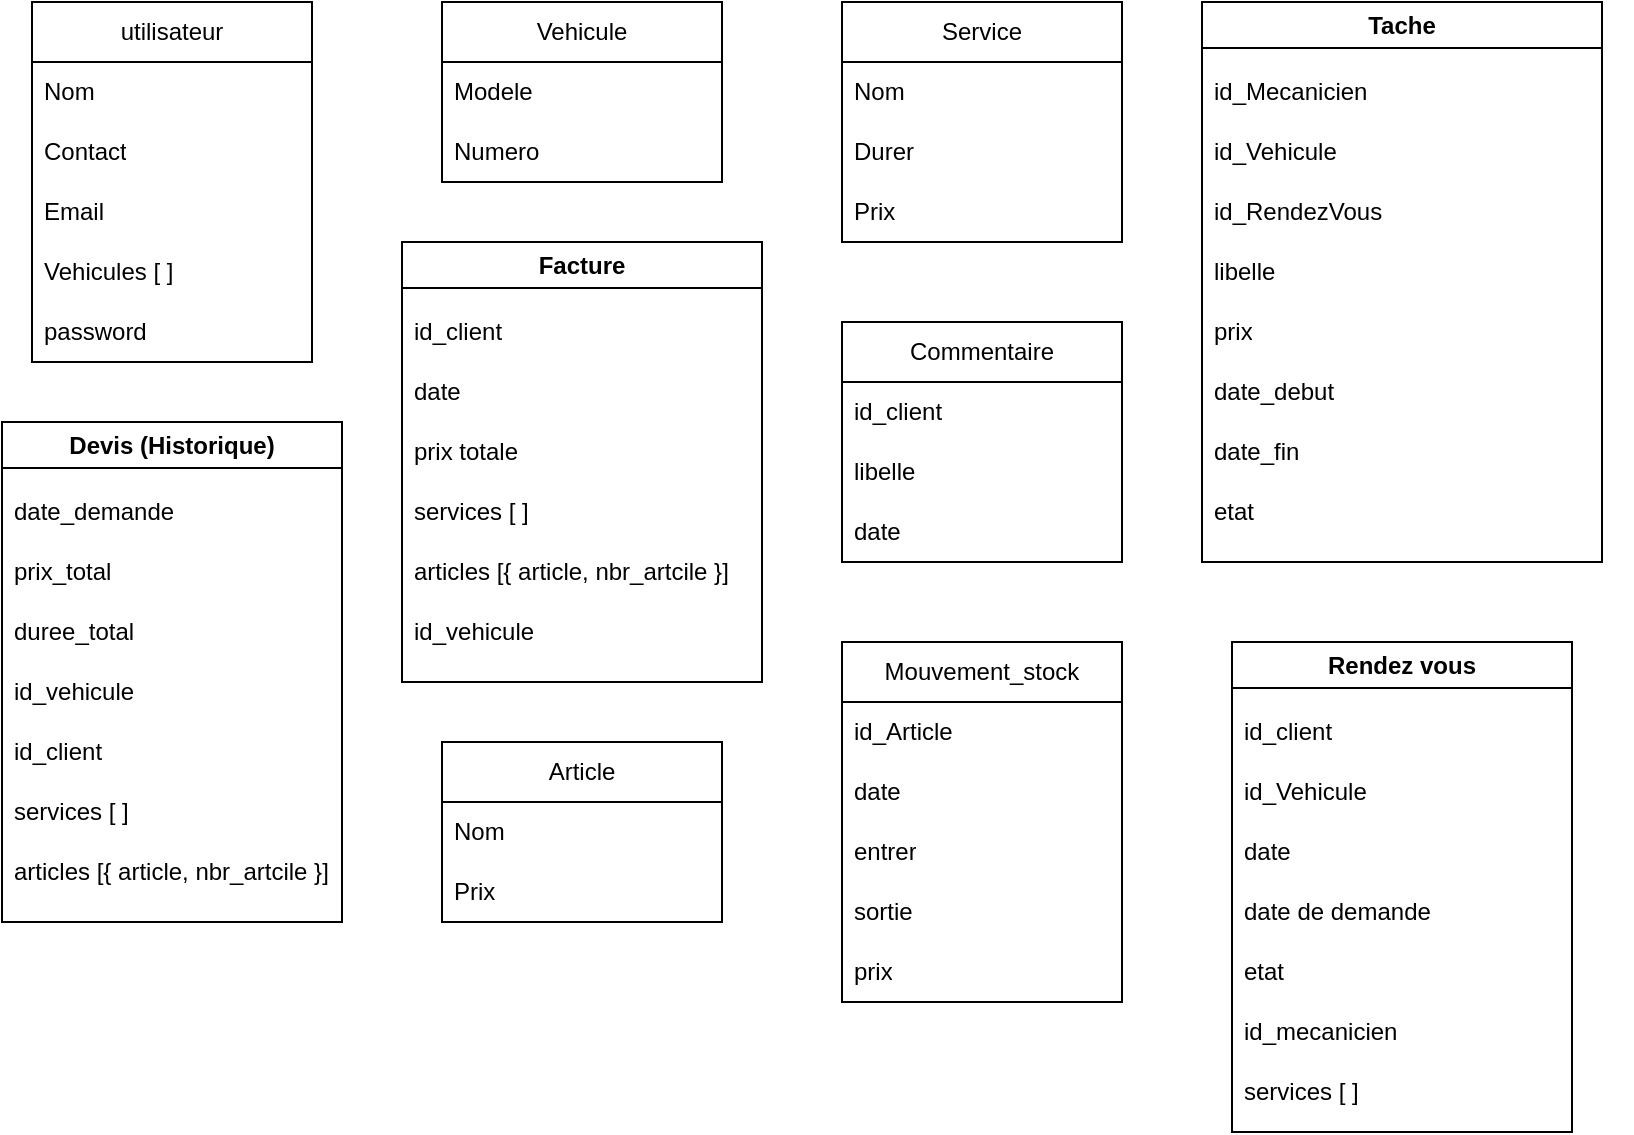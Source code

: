 <mxfile version="26.1.1">
  <diagram name="Page-1" id="zGB1vH150mi1p9xcQgyP">
    <mxGraphModel dx="1518" dy="614" grid="1" gridSize="10" guides="1" tooltips="1" connect="1" arrows="1" fold="1" page="1" pageScale="1" pageWidth="827" pageHeight="1169" math="0" shadow="0">
      <root>
        <mxCell id="0" />
        <mxCell id="1" parent="0" />
        <object label="utilisateur" bbbjk="" id="isWus7RBFSYhUWsvnFrV-1">
          <mxCell style="swimlane;fontStyle=0;childLayout=stackLayout;horizontal=1;startSize=30;horizontalStack=0;resizeParent=1;resizeParentMax=0;resizeLast=0;collapsible=1;marginBottom=0;whiteSpace=wrap;html=1;" vertex="1" parent="1">
            <mxGeometry x="115" y="140" width="140" height="180" as="geometry">
              <mxRectangle x="120" y="140" width="70" height="30" as="alternateBounds" />
            </mxGeometry>
          </mxCell>
        </object>
        <mxCell id="isWus7RBFSYhUWsvnFrV-2" value="Nom" style="text;strokeColor=none;fillColor=none;align=left;verticalAlign=middle;spacingLeft=4;spacingRight=4;overflow=hidden;points=[[0,0.5],[1,0.5]];portConstraint=eastwest;rotatable=0;whiteSpace=wrap;html=1;" vertex="1" parent="isWus7RBFSYhUWsvnFrV-1">
          <mxGeometry y="30" width="140" height="30" as="geometry" />
        </mxCell>
        <mxCell id="isWus7RBFSYhUWsvnFrV-3" value="Contact" style="text;strokeColor=none;fillColor=none;align=left;verticalAlign=middle;spacingLeft=4;spacingRight=4;overflow=hidden;points=[[0,0.5],[1,0.5]];portConstraint=eastwest;rotatable=0;whiteSpace=wrap;html=1;" vertex="1" parent="isWus7RBFSYhUWsvnFrV-1">
          <mxGeometry y="60" width="140" height="30" as="geometry" />
        </mxCell>
        <mxCell id="isWus7RBFSYhUWsvnFrV-4" value="Email" style="text;strokeColor=none;fillColor=none;align=left;verticalAlign=middle;spacingLeft=4;spacingRight=4;overflow=hidden;points=[[0,0.5],[1,0.5]];portConstraint=eastwest;rotatable=0;whiteSpace=wrap;html=1;" vertex="1" parent="isWus7RBFSYhUWsvnFrV-1">
          <mxGeometry y="90" width="140" height="30" as="geometry" />
        </mxCell>
        <mxCell id="isWus7RBFSYhUWsvnFrV-5" value="Vehicules [ ]" style="text;strokeColor=none;fillColor=none;align=left;verticalAlign=middle;spacingLeft=4;spacingRight=4;overflow=hidden;points=[[0,0.5],[1,0.5]];portConstraint=eastwest;rotatable=0;whiteSpace=wrap;html=1;" vertex="1" parent="isWus7RBFSYhUWsvnFrV-1">
          <mxGeometry y="120" width="140" height="30" as="geometry" />
        </mxCell>
        <mxCell id="isWus7RBFSYhUWsvnFrV-6" value="password" style="text;strokeColor=none;fillColor=none;align=left;verticalAlign=middle;spacingLeft=4;spacingRight=4;overflow=hidden;points=[[0,0.5],[1,0.5]];portConstraint=eastwest;rotatable=0;whiteSpace=wrap;html=1;" vertex="1" parent="isWus7RBFSYhUWsvnFrV-1">
          <mxGeometry y="150" width="140" height="30" as="geometry" />
        </mxCell>
        <mxCell id="isWus7RBFSYhUWsvnFrV-7" value="Vehicule" style="swimlane;fontStyle=0;childLayout=stackLayout;horizontal=1;startSize=30;horizontalStack=0;resizeParent=1;resizeParentMax=0;resizeLast=0;collapsible=1;marginBottom=0;whiteSpace=wrap;html=1;" vertex="1" parent="1">
          <mxGeometry x="320" y="140" width="140" height="90" as="geometry" />
        </mxCell>
        <mxCell id="isWus7RBFSYhUWsvnFrV-9" value="Modele" style="text;strokeColor=none;fillColor=none;align=left;verticalAlign=middle;spacingLeft=4;spacingRight=4;overflow=hidden;points=[[0,0.5],[1,0.5]];portConstraint=eastwest;rotatable=0;whiteSpace=wrap;html=1;" vertex="1" parent="isWus7RBFSYhUWsvnFrV-7">
          <mxGeometry y="30" width="140" height="30" as="geometry" />
        </mxCell>
        <mxCell id="isWus7RBFSYhUWsvnFrV-10" value="Numero" style="text;strokeColor=none;fillColor=none;align=left;verticalAlign=middle;spacingLeft=4;spacingRight=4;overflow=hidden;points=[[0,0.5],[1,0.5]];portConstraint=eastwest;rotatable=0;whiteSpace=wrap;html=1;" vertex="1" parent="isWus7RBFSYhUWsvnFrV-7">
          <mxGeometry y="60" width="140" height="30" as="geometry" />
        </mxCell>
        <mxCell id="isWus7RBFSYhUWsvnFrV-11" value="Service" style="swimlane;fontStyle=0;childLayout=stackLayout;horizontal=1;startSize=30;horizontalStack=0;resizeParent=1;resizeParentMax=0;resizeLast=0;collapsible=1;marginBottom=0;whiteSpace=wrap;html=1;" vertex="1" parent="1">
          <mxGeometry x="520" y="140" width="140" height="120" as="geometry" />
        </mxCell>
        <mxCell id="isWus7RBFSYhUWsvnFrV-12" value="Nom" style="text;strokeColor=none;fillColor=none;align=left;verticalAlign=middle;spacingLeft=4;spacingRight=4;overflow=hidden;points=[[0,0.5],[1,0.5]];portConstraint=eastwest;rotatable=0;whiteSpace=wrap;html=1;" vertex="1" parent="isWus7RBFSYhUWsvnFrV-11">
          <mxGeometry y="30" width="140" height="30" as="geometry" />
        </mxCell>
        <mxCell id="isWus7RBFSYhUWsvnFrV-13" value="Durer" style="text;strokeColor=none;fillColor=none;align=left;verticalAlign=middle;spacingLeft=4;spacingRight=4;overflow=hidden;points=[[0,0.5],[1,0.5]];portConstraint=eastwest;rotatable=0;whiteSpace=wrap;html=1;" vertex="1" parent="isWus7RBFSYhUWsvnFrV-11">
          <mxGeometry y="60" width="140" height="30" as="geometry" />
        </mxCell>
        <mxCell id="isWus7RBFSYhUWsvnFrV-14" value="Prix" style="text;strokeColor=none;fillColor=none;align=left;verticalAlign=middle;spacingLeft=4;spacingRight=4;overflow=hidden;points=[[0,0.5],[1,0.5]];portConstraint=eastwest;rotatable=0;whiteSpace=wrap;html=1;" vertex="1" parent="isWus7RBFSYhUWsvnFrV-11">
          <mxGeometry y="90" width="140" height="30" as="geometry" />
        </mxCell>
        <mxCell id="isWus7RBFSYhUWsvnFrV-21" value="Commentaire" style="swimlane;fontStyle=0;childLayout=stackLayout;horizontal=1;startSize=30;horizontalStack=0;resizeParent=1;resizeParentMax=0;resizeLast=0;collapsible=1;marginBottom=0;whiteSpace=wrap;html=1;" vertex="1" parent="1">
          <mxGeometry x="520" y="300" width="140" height="120" as="geometry" />
        </mxCell>
        <mxCell id="isWus7RBFSYhUWsvnFrV-22" value="id_client" style="text;strokeColor=none;fillColor=none;align=left;verticalAlign=middle;spacingLeft=4;spacingRight=4;overflow=hidden;points=[[0,0.5],[1,0.5]];portConstraint=eastwest;rotatable=0;whiteSpace=wrap;html=1;" vertex="1" parent="isWus7RBFSYhUWsvnFrV-21">
          <mxGeometry y="30" width="140" height="30" as="geometry" />
        </mxCell>
        <mxCell id="isWus7RBFSYhUWsvnFrV-23" value="libelle" style="text;strokeColor=none;fillColor=none;align=left;verticalAlign=middle;spacingLeft=4;spacingRight=4;overflow=hidden;points=[[0,0.5],[1,0.5]];portConstraint=eastwest;rotatable=0;whiteSpace=wrap;html=1;" vertex="1" parent="isWus7RBFSYhUWsvnFrV-21">
          <mxGeometry y="60" width="140" height="30" as="geometry" />
        </mxCell>
        <mxCell id="isWus7RBFSYhUWsvnFrV-24" value="date" style="text;strokeColor=none;fillColor=none;align=left;verticalAlign=middle;spacingLeft=4;spacingRight=4;overflow=hidden;points=[[0,0.5],[1,0.5]];portConstraint=eastwest;rotatable=0;whiteSpace=wrap;html=1;" vertex="1" parent="isWus7RBFSYhUWsvnFrV-21">
          <mxGeometry y="90" width="140" height="30" as="geometry" />
        </mxCell>
        <mxCell id="isWus7RBFSYhUWsvnFrV-25" value="Article" style="swimlane;fontStyle=0;childLayout=stackLayout;horizontal=1;startSize=30;horizontalStack=0;resizeParent=1;resizeParentMax=0;resizeLast=0;collapsible=1;marginBottom=0;whiteSpace=wrap;html=1;" vertex="1" parent="1">
          <mxGeometry x="320" y="510" width="140" height="90" as="geometry" />
        </mxCell>
        <mxCell id="isWus7RBFSYhUWsvnFrV-26" value="Nom" style="text;strokeColor=none;fillColor=none;align=left;verticalAlign=middle;spacingLeft=4;spacingRight=4;overflow=hidden;points=[[0,0.5],[1,0.5]];portConstraint=eastwest;rotatable=0;whiteSpace=wrap;html=1;" vertex="1" parent="isWus7RBFSYhUWsvnFrV-25">
          <mxGeometry y="30" width="140" height="30" as="geometry" />
        </mxCell>
        <mxCell id="isWus7RBFSYhUWsvnFrV-27" value="Prix" style="text;strokeColor=none;fillColor=none;align=left;verticalAlign=middle;spacingLeft=4;spacingRight=4;overflow=hidden;points=[[0,0.5],[1,0.5]];portConstraint=eastwest;rotatable=0;whiteSpace=wrap;html=1;" vertex="1" parent="isWus7RBFSYhUWsvnFrV-25">
          <mxGeometry y="60" width="140" height="30" as="geometry" />
        </mxCell>
        <mxCell id="isWus7RBFSYhUWsvnFrV-28" value="Mouvement_stock" style="swimlane;fontStyle=0;childLayout=stackLayout;horizontal=1;startSize=30;horizontalStack=0;resizeParent=1;resizeParentMax=0;resizeLast=0;collapsible=1;marginBottom=0;whiteSpace=wrap;html=1;" vertex="1" parent="1">
          <mxGeometry x="520" y="460" width="140" height="180" as="geometry" />
        </mxCell>
        <mxCell id="isWus7RBFSYhUWsvnFrV-29" value="id_Article" style="text;strokeColor=none;fillColor=none;align=left;verticalAlign=middle;spacingLeft=4;spacingRight=4;overflow=hidden;points=[[0,0.5],[1,0.5]];portConstraint=eastwest;rotatable=0;whiteSpace=wrap;html=1;" vertex="1" parent="isWus7RBFSYhUWsvnFrV-28">
          <mxGeometry y="30" width="140" height="30" as="geometry" />
        </mxCell>
        <mxCell id="isWus7RBFSYhUWsvnFrV-30" value="date" style="text;strokeColor=none;fillColor=none;align=left;verticalAlign=middle;spacingLeft=4;spacingRight=4;overflow=hidden;points=[[0,0.5],[1,0.5]];portConstraint=eastwest;rotatable=0;whiteSpace=wrap;html=1;" vertex="1" parent="isWus7RBFSYhUWsvnFrV-28">
          <mxGeometry y="60" width="140" height="30" as="geometry" />
        </mxCell>
        <mxCell id="isWus7RBFSYhUWsvnFrV-31" value="entrer" style="text;strokeColor=none;fillColor=none;align=left;verticalAlign=middle;spacingLeft=4;spacingRight=4;overflow=hidden;points=[[0,0.5],[1,0.5]];portConstraint=eastwest;rotatable=0;whiteSpace=wrap;html=1;" vertex="1" parent="isWus7RBFSYhUWsvnFrV-28">
          <mxGeometry y="90" width="140" height="30" as="geometry" />
        </mxCell>
        <mxCell id="isWus7RBFSYhUWsvnFrV-32" value="sortie" style="text;strokeColor=none;fillColor=none;align=left;verticalAlign=middle;spacingLeft=4;spacingRight=4;overflow=hidden;points=[[0,0.5],[1,0.5]];portConstraint=eastwest;rotatable=0;whiteSpace=wrap;html=1;" vertex="1" parent="isWus7RBFSYhUWsvnFrV-28">
          <mxGeometry y="120" width="140" height="30" as="geometry" />
        </mxCell>
        <mxCell id="isWus7RBFSYhUWsvnFrV-33" value="prix" style="text;strokeColor=none;fillColor=none;align=left;verticalAlign=middle;spacingLeft=4;spacingRight=4;overflow=hidden;points=[[0,0.5],[1,0.5]];portConstraint=eastwest;rotatable=0;whiteSpace=wrap;html=1;" vertex="1" parent="isWus7RBFSYhUWsvnFrV-28">
          <mxGeometry y="150" width="140" height="30" as="geometry" />
        </mxCell>
        <mxCell id="isWus7RBFSYhUWsvnFrV-34" value="Facture" style="swimlane;whiteSpace=wrap;html=1;startSize=23;" vertex="1" parent="1">
          <mxGeometry x="300" y="260" width="180" height="220" as="geometry" />
        </mxCell>
        <mxCell id="isWus7RBFSYhUWsvnFrV-35" value="id_client" style="text;strokeColor=none;fillColor=none;align=left;verticalAlign=middle;spacingLeft=4;spacingRight=4;overflow=hidden;points=[[0,0.5],[1,0.5]];portConstraint=eastwest;rotatable=0;whiteSpace=wrap;html=1;" vertex="1" parent="isWus7RBFSYhUWsvnFrV-34">
          <mxGeometry y="30" width="200" height="30" as="geometry" />
        </mxCell>
        <mxCell id="isWus7RBFSYhUWsvnFrV-36" value="date" style="text;strokeColor=none;fillColor=none;align=left;verticalAlign=middle;spacingLeft=4;spacingRight=4;overflow=hidden;points=[[0,0.5],[1,0.5]];portConstraint=eastwest;rotatable=0;whiteSpace=wrap;html=1;" vertex="1" parent="isWus7RBFSYhUWsvnFrV-34">
          <mxGeometry y="60" width="200" height="30" as="geometry" />
        </mxCell>
        <mxCell id="isWus7RBFSYhUWsvnFrV-37" value="prix totale" style="text;strokeColor=none;fillColor=none;align=left;verticalAlign=middle;spacingLeft=4;spacingRight=4;overflow=hidden;points=[[0,0.5],[1,0.5]];portConstraint=eastwest;rotatable=0;whiteSpace=wrap;html=1;" vertex="1" parent="isWus7RBFSYhUWsvnFrV-34">
          <mxGeometry y="90" width="200" height="30" as="geometry" />
        </mxCell>
        <mxCell id="isWus7RBFSYhUWsvnFrV-38" value="services [ ]" style="text;strokeColor=none;fillColor=none;align=left;verticalAlign=middle;spacingLeft=4;spacingRight=4;overflow=hidden;points=[[0,0.5],[1,0.5]];portConstraint=eastwest;rotatable=0;whiteSpace=wrap;html=1;" vertex="1" parent="isWus7RBFSYhUWsvnFrV-34">
          <mxGeometry y="120" width="200" height="30" as="geometry" />
        </mxCell>
        <mxCell id="isWus7RBFSYhUWsvnFrV-39" value="articles [{ article, nbr_artcile }]" style="text;strokeColor=none;fillColor=none;align=left;verticalAlign=middle;spacingLeft=4;spacingRight=4;overflow=hidden;points=[[0,0.5],[1,0.5]];portConstraint=eastwest;rotatable=0;whiteSpace=wrap;html=1;" vertex="1" parent="isWus7RBFSYhUWsvnFrV-34">
          <mxGeometry y="150" width="200" height="30" as="geometry" />
        </mxCell>
        <mxCell id="isWus7RBFSYhUWsvnFrV-40" value="id_vehicule" style="text;strokeColor=none;fillColor=none;align=left;verticalAlign=middle;spacingLeft=4;spacingRight=4;overflow=hidden;points=[[0,0.5],[1,0.5]];portConstraint=eastwest;rotatable=0;whiteSpace=wrap;html=1;" vertex="1" parent="isWus7RBFSYhUWsvnFrV-34">
          <mxGeometry y="180" width="200" height="30" as="geometry" />
        </mxCell>
        <mxCell id="isWus7RBFSYhUWsvnFrV-41" value="Tache" style="swimlane;whiteSpace=wrap;html=1;startSize=23;" vertex="1" parent="1">
          <mxGeometry x="700" y="140" width="200" height="280" as="geometry" />
        </mxCell>
        <mxCell id="isWus7RBFSYhUWsvnFrV-42" value="id_Mecanicien" style="text;strokeColor=none;fillColor=none;align=left;verticalAlign=middle;spacingLeft=4;spacingRight=4;overflow=hidden;points=[[0,0.5],[1,0.5]];portConstraint=eastwest;rotatable=0;whiteSpace=wrap;html=1;" vertex="1" parent="isWus7RBFSYhUWsvnFrV-41">
          <mxGeometry y="30" width="200" height="30" as="geometry" />
        </mxCell>
        <mxCell id="isWus7RBFSYhUWsvnFrV-43" value="id_Vehicule" style="text;strokeColor=none;fillColor=none;align=left;verticalAlign=middle;spacingLeft=4;spacingRight=4;overflow=hidden;points=[[0,0.5],[1,0.5]];portConstraint=eastwest;rotatable=0;whiteSpace=wrap;html=1;" vertex="1" parent="isWus7RBFSYhUWsvnFrV-41">
          <mxGeometry y="60" width="200" height="30" as="geometry" />
        </mxCell>
        <mxCell id="isWus7RBFSYhUWsvnFrV-44" value="libelle" style="text;strokeColor=none;fillColor=none;align=left;verticalAlign=middle;spacingLeft=4;spacingRight=4;overflow=hidden;points=[[0,0.5],[1,0.5]];portConstraint=eastwest;rotatable=0;whiteSpace=wrap;html=1;" vertex="1" parent="isWus7RBFSYhUWsvnFrV-41">
          <mxGeometry y="120" width="200" height="30" as="geometry" />
        </mxCell>
        <mxCell id="isWus7RBFSYhUWsvnFrV-45" value="prix" style="text;strokeColor=none;fillColor=none;align=left;verticalAlign=middle;spacingLeft=4;spacingRight=4;overflow=hidden;points=[[0,0.5],[1,0.5]];portConstraint=eastwest;rotatable=0;whiteSpace=wrap;html=1;" vertex="1" parent="isWus7RBFSYhUWsvnFrV-41">
          <mxGeometry y="150" width="200" height="30" as="geometry" />
        </mxCell>
        <mxCell id="isWus7RBFSYhUWsvnFrV-46" value="date_debut" style="text;strokeColor=none;fillColor=none;align=left;verticalAlign=middle;spacingLeft=4;spacingRight=4;overflow=hidden;points=[[0,0.5],[1,0.5]];portConstraint=eastwest;rotatable=0;whiteSpace=wrap;html=1;" vertex="1" parent="isWus7RBFSYhUWsvnFrV-41">
          <mxGeometry y="180" width="200" height="30" as="geometry" />
        </mxCell>
        <mxCell id="isWus7RBFSYhUWsvnFrV-47" value="date_fin" style="text;strokeColor=none;fillColor=none;align=left;verticalAlign=middle;spacingLeft=4;spacingRight=4;overflow=hidden;points=[[0,0.5],[1,0.5]];portConstraint=eastwest;rotatable=0;whiteSpace=wrap;html=1;" vertex="1" parent="isWus7RBFSYhUWsvnFrV-41">
          <mxGeometry y="210" width="200" height="30" as="geometry" />
        </mxCell>
        <mxCell id="isWus7RBFSYhUWsvnFrV-48" value="etat" style="text;strokeColor=none;fillColor=none;align=left;verticalAlign=middle;spacingLeft=4;spacingRight=4;overflow=hidden;points=[[0,0.5],[1,0.5]];portConstraint=eastwest;rotatable=0;whiteSpace=wrap;html=1;" vertex="1" parent="isWus7RBFSYhUWsvnFrV-41">
          <mxGeometry y="240" width="200" height="30" as="geometry" />
        </mxCell>
        <mxCell id="isWus7RBFSYhUWsvnFrV-65" value="id_RendezVous" style="text;strokeColor=none;fillColor=none;align=left;verticalAlign=middle;spacingLeft=4;spacingRight=4;overflow=hidden;points=[[0,0.5],[1,0.5]];portConstraint=eastwest;rotatable=0;whiteSpace=wrap;html=1;" vertex="1" parent="isWus7RBFSYhUWsvnFrV-41">
          <mxGeometry y="90" width="200" height="30" as="geometry" />
        </mxCell>
        <mxCell id="isWus7RBFSYhUWsvnFrV-49" value="Rendez vous" style="swimlane;whiteSpace=wrap;html=1;startSize=23;" vertex="1" parent="1">
          <mxGeometry x="715" y="460" width="170" height="245" as="geometry" />
        </mxCell>
        <mxCell id="isWus7RBFSYhUWsvnFrV-50" value="id_client" style="text;strokeColor=none;fillColor=none;align=left;verticalAlign=middle;spacingLeft=4;spacingRight=4;overflow=hidden;points=[[0,0.5],[1,0.5]];portConstraint=eastwest;rotatable=0;whiteSpace=wrap;html=1;" vertex="1" parent="isWus7RBFSYhUWsvnFrV-49">
          <mxGeometry y="30" width="200" height="30" as="geometry" />
        </mxCell>
        <mxCell id="isWus7RBFSYhUWsvnFrV-51" value="id_Vehicule" style="text;strokeColor=none;fillColor=none;align=left;verticalAlign=middle;spacingLeft=4;spacingRight=4;overflow=hidden;points=[[0,0.5],[1,0.5]];portConstraint=eastwest;rotatable=0;whiteSpace=wrap;html=1;" vertex="1" parent="isWus7RBFSYhUWsvnFrV-49">
          <mxGeometry y="60" width="200" height="30" as="geometry" />
        </mxCell>
        <mxCell id="isWus7RBFSYhUWsvnFrV-52" value="date" style="text;strokeColor=none;fillColor=none;align=left;verticalAlign=middle;spacingLeft=4;spacingRight=4;overflow=hidden;points=[[0,0.5],[1,0.5]];portConstraint=eastwest;rotatable=0;whiteSpace=wrap;html=1;" vertex="1" parent="isWus7RBFSYhUWsvnFrV-49">
          <mxGeometry y="90" width="200" height="30" as="geometry" />
        </mxCell>
        <mxCell id="isWus7RBFSYhUWsvnFrV-53" value="date de demande" style="text;strokeColor=none;fillColor=none;align=left;verticalAlign=middle;spacingLeft=4;spacingRight=4;overflow=hidden;points=[[0,0.5],[1,0.5]];portConstraint=eastwest;rotatable=0;whiteSpace=wrap;html=1;" vertex="1" parent="isWus7RBFSYhUWsvnFrV-49">
          <mxGeometry y="120" width="200" height="30" as="geometry" />
        </mxCell>
        <mxCell id="isWus7RBFSYhUWsvnFrV-54" value="etat" style="text;strokeColor=none;fillColor=none;align=left;verticalAlign=middle;spacingLeft=4;spacingRight=4;overflow=hidden;points=[[0,0.5],[1,0.5]];portConstraint=eastwest;rotatable=0;whiteSpace=wrap;html=1;" vertex="1" parent="isWus7RBFSYhUWsvnFrV-49">
          <mxGeometry y="150" width="200" height="30" as="geometry" />
        </mxCell>
        <mxCell id="isWus7RBFSYhUWsvnFrV-55" value="id_mecanicien" style="text;strokeColor=none;fillColor=none;align=left;verticalAlign=middle;spacingLeft=4;spacingRight=4;overflow=hidden;points=[[0,0.5],[1,0.5]];portConstraint=eastwest;rotatable=0;whiteSpace=wrap;html=1;" vertex="1" parent="isWus7RBFSYhUWsvnFrV-49">
          <mxGeometry y="180" width="200" height="30" as="geometry" />
        </mxCell>
        <mxCell id="isWus7RBFSYhUWsvnFrV-56" value="services [ ]" style="text;strokeColor=none;fillColor=none;align=left;verticalAlign=middle;spacingLeft=4;spacingRight=4;overflow=hidden;points=[[0,0.5],[1,0.5]];portConstraint=eastwest;rotatable=0;whiteSpace=wrap;html=1;" vertex="1" parent="isWus7RBFSYhUWsvnFrV-49">
          <mxGeometry y="210" width="200" height="30" as="geometry" />
        </mxCell>
        <mxCell id="isWus7RBFSYhUWsvnFrV-57" value="Devis (Historique)" style="swimlane;whiteSpace=wrap;html=1;startSize=23;" vertex="1" parent="1">
          <mxGeometry x="100" y="350" width="170" height="250" as="geometry" />
        </mxCell>
        <mxCell id="isWus7RBFSYhUWsvnFrV-58" value="date_demande" style="text;strokeColor=none;fillColor=none;align=left;verticalAlign=middle;spacingLeft=4;spacingRight=4;overflow=hidden;points=[[0,0.5],[1,0.5]];portConstraint=eastwest;rotatable=0;whiteSpace=wrap;html=1;" vertex="1" parent="isWus7RBFSYhUWsvnFrV-57">
          <mxGeometry y="30" width="200" height="30" as="geometry" />
        </mxCell>
        <mxCell id="isWus7RBFSYhUWsvnFrV-59" value="prix_total" style="text;strokeColor=none;fillColor=none;align=left;verticalAlign=middle;spacingLeft=4;spacingRight=4;overflow=hidden;points=[[0,0.5],[1,0.5]];portConstraint=eastwest;rotatable=0;whiteSpace=wrap;html=1;" vertex="1" parent="isWus7RBFSYhUWsvnFrV-57">
          <mxGeometry y="60" width="200" height="30" as="geometry" />
        </mxCell>
        <mxCell id="isWus7RBFSYhUWsvnFrV-60" value="duree_total" style="text;strokeColor=none;fillColor=none;align=left;verticalAlign=middle;spacingLeft=4;spacingRight=4;overflow=hidden;points=[[0,0.5],[1,0.5]];portConstraint=eastwest;rotatable=0;whiteSpace=wrap;html=1;" vertex="1" parent="isWus7RBFSYhUWsvnFrV-57">
          <mxGeometry y="90" width="200" height="30" as="geometry" />
        </mxCell>
        <mxCell id="isWus7RBFSYhUWsvnFrV-61" value="id_vehicule" style="text;strokeColor=none;fillColor=none;align=left;verticalAlign=middle;spacingLeft=4;spacingRight=4;overflow=hidden;points=[[0,0.5],[1,0.5]];portConstraint=eastwest;rotatable=0;whiteSpace=wrap;html=1;" vertex="1" parent="isWus7RBFSYhUWsvnFrV-57">
          <mxGeometry y="120" width="200" height="30" as="geometry" />
        </mxCell>
        <mxCell id="isWus7RBFSYhUWsvnFrV-62" value="id_client" style="text;strokeColor=none;fillColor=none;align=left;verticalAlign=middle;spacingLeft=4;spacingRight=4;overflow=hidden;points=[[0,0.5],[1,0.5]];portConstraint=eastwest;rotatable=0;whiteSpace=wrap;html=1;" vertex="1" parent="isWus7RBFSYhUWsvnFrV-57">
          <mxGeometry y="150" width="200" height="30" as="geometry" />
        </mxCell>
        <mxCell id="isWus7RBFSYhUWsvnFrV-63" value="services [ ]" style="text;strokeColor=none;fillColor=none;align=left;verticalAlign=middle;spacingLeft=4;spacingRight=4;overflow=hidden;points=[[0,0.5],[1,0.5]];portConstraint=eastwest;rotatable=0;whiteSpace=wrap;html=1;" vertex="1" parent="isWus7RBFSYhUWsvnFrV-57">
          <mxGeometry y="180" width="200" height="30" as="geometry" />
        </mxCell>
        <mxCell id="isWus7RBFSYhUWsvnFrV-64" value="articles [{ article, nbr_artcile }]" style="text;strokeColor=none;fillColor=none;align=left;verticalAlign=middle;spacingLeft=4;spacingRight=4;overflow=hidden;points=[[0,0.5],[1,0.5]];portConstraint=eastwest;rotatable=0;whiteSpace=wrap;html=1;" vertex="1" parent="isWus7RBFSYhUWsvnFrV-57">
          <mxGeometry y="210" width="200" height="30" as="geometry" />
        </mxCell>
      </root>
    </mxGraphModel>
  </diagram>
</mxfile>
